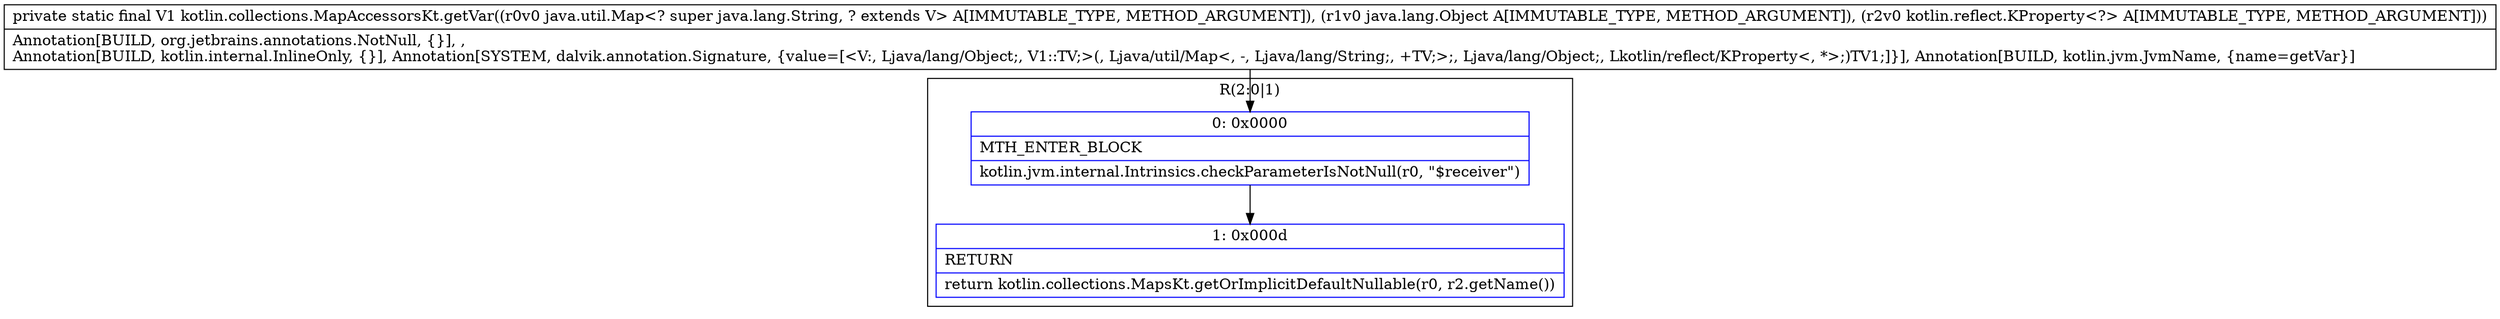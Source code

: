 digraph "CFG forkotlin.collections.MapAccessorsKt.getVar(Ljava\/util\/Map;Ljava\/lang\/Object;Lkotlin\/reflect\/KProperty;)Ljava\/lang\/Object;" {
subgraph cluster_Region_1620279981 {
label = "R(2:0|1)";
node [shape=record,color=blue];
Node_0 [shape=record,label="{0\:\ 0x0000|MTH_ENTER_BLOCK\l|kotlin.jvm.internal.Intrinsics.checkParameterIsNotNull(r0, \"$receiver\")\l}"];
Node_1 [shape=record,label="{1\:\ 0x000d|RETURN\l|return kotlin.collections.MapsKt.getOrImplicitDefaultNullable(r0, r2.getName())\l}"];
}
MethodNode[shape=record,label="{private static final V1 kotlin.collections.MapAccessorsKt.getVar((r0v0 java.util.Map\<? super java.lang.String, ? extends V\> A[IMMUTABLE_TYPE, METHOD_ARGUMENT]), (r1v0 java.lang.Object A[IMMUTABLE_TYPE, METHOD_ARGUMENT]), (r2v0 kotlin.reflect.KProperty\<?\> A[IMMUTABLE_TYPE, METHOD_ARGUMENT]))  | Annotation[BUILD, org.jetbrains.annotations.NotNull, \{\}], , \lAnnotation[BUILD, kotlin.internal.InlineOnly, \{\}], Annotation[SYSTEM, dalvik.annotation.Signature, \{value=[\<V:, Ljava\/lang\/Object;, V1::TV;\>(, Ljava\/util\/Map\<, \-, Ljava\/lang\/String;, +TV;\>;, Ljava\/lang\/Object;, Lkotlin\/reflect\/KProperty\<, *\>;)TV1;]\}], Annotation[BUILD, kotlin.jvm.JvmName, \{name=getVar\}]\l}"];
MethodNode -> Node_0;
Node_0 -> Node_1;
}

